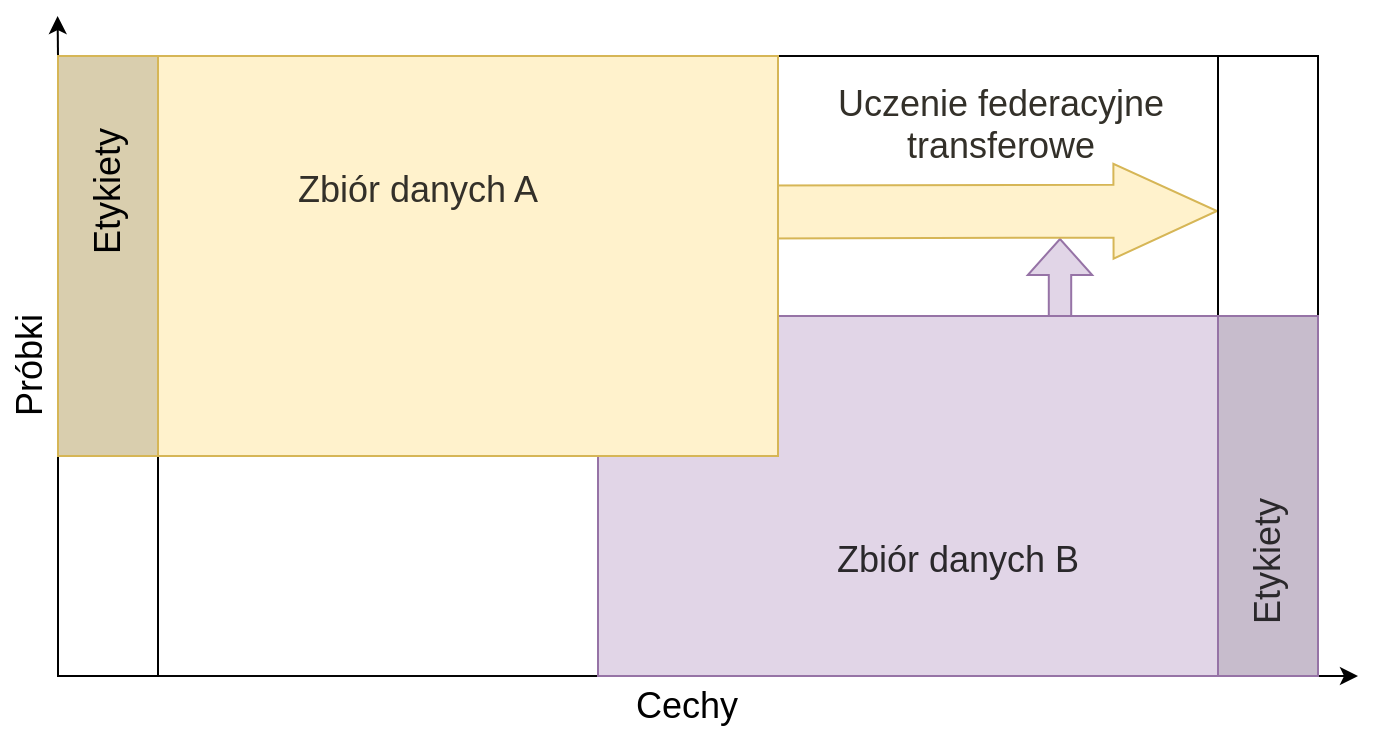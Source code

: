 <mxfile version="17.1.3" type="device"><diagram id="V3tsCqq8QKIaEwVYqXRp" name="Page-1"><mxGraphModel dx="949" dy="547" grid="1" gridSize="10" guides="1" tooltips="1" connect="1" arrows="1" fold="1" page="1" pageScale="1" pageWidth="827" pageHeight="1169" math="0" shadow="0"><root><mxCell id="0"/><mxCell id="1" parent="0"/><mxCell id="Po3UAP2UEHaN24MB34Bt-5" value="" style="rounded=0;whiteSpace=wrap;html=1;glass=0;fontSize=18;strokeColor=#050505;" vertex="1" parent="1"><mxGeometry x="99" y="170" width="630" height="310" as="geometry"/></mxCell><mxCell id="Po3UAP2UEHaN24MB34Bt-22" value="" style="shape=flexArrow;endArrow=classic;html=1;rounded=0;fontFamily=Helvetica;fontSize=17;fontColor=#1F2B19;width=11.2;endSize=5.664;fillColor=#E1D5E7;strokeColor=#9673A6;" edge="1" parent="1"><mxGeometry width="50" height="50" relative="1" as="geometry"><mxPoint x="600" y="304" as="sourcePoint"/><mxPoint x="600" y="261" as="targetPoint"/></mxGeometry></mxCell><mxCell id="Po3UAP2UEHaN24MB34Bt-20" value="" style="shape=flexArrow;endArrow=classic;html=1;rounded=0;fontFamily=Helvetica;fontSize=17;fontColor=#1F2B19;entryX=0;entryY=0.25;entryDx=0;entryDy=0;width=26.4;endSize=16.92;fillColor=#FFF2CC;strokeColor=#D6B656;" edge="1" parent="1" target="Po3UAP2UEHaN24MB34Bt-14"><mxGeometry width="50" height="50" relative="1" as="geometry"><mxPoint x="448" y="248" as="sourcePoint"/><mxPoint x="510" y="250" as="targetPoint"/></mxGeometry></mxCell><mxCell id="Po3UAP2UEHaN24MB34Bt-14" value="" style="rounded=0;whiteSpace=wrap;html=1;glass=0;fontSize=18;direction=south;rotation=270;" vertex="1" parent="1"><mxGeometry x="549" y="300" width="310" height="50" as="geometry"/></mxCell><mxCell id="Po3UAP2UEHaN24MB34Bt-13" value="" style="rounded=0;whiteSpace=wrap;html=1;glass=0;fontSize=18;direction=south;rotation=270;" vertex="1" parent="1"><mxGeometry x="-31" y="300" width="310" height="50" as="geometry"/></mxCell><mxCell id="Po3UAP2UEHaN24MB34Bt-2" value="&lt;font style=&quot;font-size: 18px&quot; color=&quot;#2a282b&quot;&gt;&lt;br&gt;&lt;br&gt;&lt;br&gt;Zbiór danych B&lt;/font&gt;" style="rounded=0;whiteSpace=wrap;html=1;fillColor=#E1D5E7;strokeColor=#9673A6;fontSize=17;" vertex="1" parent="1"><mxGeometry x="369" y="300" width="360" height="180" as="geometry"/></mxCell><mxCell id="Po3UAP2UEHaN24MB34Bt-1" value="&lt;font style=&quot;font-size: 18px&quot;&gt;&lt;font color=&quot;#333029&quot;&gt;Zbiór danych A&lt;br&gt;&lt;br&gt;&lt;br&gt;&lt;/font&gt;&lt;br&gt;&lt;/font&gt;" style="rounded=0;whiteSpace=wrap;html=1;fillColor=#FFF2CC;strokeColor=#D6B656;gradientColor=none;glass=0;" vertex="1" parent="1"><mxGeometry x="99" y="170" width="360" height="200" as="geometry"/></mxCell><mxCell id="Po3UAP2UEHaN24MB34Bt-9" style="edgeStyle=orthogonalEdgeStyle;rounded=0;orthogonalLoop=1;jettySize=auto;html=1;exitX=0;exitY=0;exitDx=0;exitDy=0;fontSize=18;" edge="1" parent="1" source="Po3UAP2UEHaN24MB34Bt-3"><mxGeometry relative="1" as="geometry"><mxPoint x="98.8" y="150" as="targetPoint"/></mxGeometry></mxCell><mxCell id="Po3UAP2UEHaN24MB34Bt-3" value="&amp;nbsp; &amp;nbsp; &amp;nbsp; &amp;nbsp; &amp;nbsp; &amp;nbsp; &amp;nbsp;Etykiety" style="rounded=0;whiteSpace=wrap;html=1;glass=0;fontSize=18;fillColor=#D9CEAE;strokeColor=#d6b656;direction=south;rotation=270;" vertex="1" parent="1"><mxGeometry x="24" y="245" width="200" height="50" as="geometry"/></mxCell><mxCell id="Po3UAP2UEHaN24MB34Bt-10" style="edgeStyle=orthogonalEdgeStyle;rounded=0;orthogonalLoop=1;jettySize=auto;html=1;exitX=1;exitY=1;exitDx=0;exitDy=0;fontSize=18;" edge="1" parent="1" source="Po3UAP2UEHaN24MB34Bt-4"><mxGeometry relative="1" as="geometry"><mxPoint x="749" y="480.2" as="targetPoint"/></mxGeometry></mxCell><mxCell id="Po3UAP2UEHaN24MB34Bt-4" value="&lt;font color=&quot;#2a282b&quot;&gt;Etykiety&amp;nbsp; &amp;nbsp; &amp;nbsp; &amp;nbsp; &amp;nbsp; &amp;nbsp; &amp;nbsp;&lt;/font&gt;" style="rounded=0;whiteSpace=wrap;html=1;glass=0;fontSize=18;fillColor=#C7BCCC;strokeColor=#9673A6;rotation=270;direction=south;" vertex="1" parent="1"><mxGeometry x="614" y="365" width="180" height="50" as="geometry"/></mxCell><mxCell id="Po3UAP2UEHaN24MB34Bt-11" value="Cechy" style="text;html=1;align=center;verticalAlign=middle;resizable=0;points=[];autosize=1;strokeColor=none;fillColor=none;fontSize=18;" vertex="1" parent="1"><mxGeometry x="378" y="480" width="70" height="30" as="geometry"/></mxCell><mxCell id="Po3UAP2UEHaN24MB34Bt-12" value="Próbki" style="text;html=1;align=center;verticalAlign=middle;resizable=0;points=[];autosize=1;strokeColor=none;fillColor=none;fontSize=18;rotation=270;" vertex="1" parent="1"><mxGeometry x="50" y="310" width="70" height="30" as="geometry"/></mxCell><mxCell id="Po3UAP2UEHaN24MB34Bt-21" value="&lt;span lang=&quot;PL&quot; style=&quot;line-height: 16.8px&quot;&gt;&lt;font style=&quot;font-size: 18px&quot; color=&quot;#333029&quot;&gt;Uczenie federacyjne &lt;br&gt;transferowe&lt;/font&gt;&lt;/span&gt;&lt;span style=&quot;color: rgb(0 , 0 , 0) ; font-size: medium&quot;&gt;&lt;/span&gt;" style="text;html=1;align=center;verticalAlign=middle;resizable=0;points=[];autosize=1;strokeColor=none;fillColor=none;fontSize=17;fontFamily=Helvetica;fontColor=#1F2B19;" vertex="1" parent="1"><mxGeometry x="480" y="180" width="180" height="50" as="geometry"/></mxCell></root></mxGraphModel></diagram></mxfile>